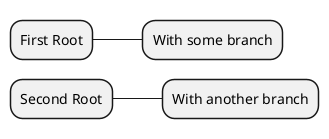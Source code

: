 {
  "sha1": "iyvayzdgyugw0t7o9dymtg3qsmqmi08",
  "insertion": {
    "when": "2024-06-03T18:59:31.336Z",
    "user": "plantuml@gmail.com"
  }
}
@startmindmap
* First Root
** With some branch
* Second Root
** With another branch
@endmindmap
